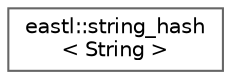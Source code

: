digraph "类继承关系图"
{
 // LATEX_PDF_SIZE
  bgcolor="transparent";
  edge [fontname=Helvetica,fontsize=10,labelfontname=Helvetica,labelfontsize=10];
  node [fontname=Helvetica,fontsize=10,shape=box,height=0.2,width=0.4];
  rankdir="LR";
  Node0 [id="Node000000",label="eastl::string_hash\l\< String \>",height=0.2,width=0.4,color="grey40", fillcolor="white", style="filled",URL="$structeastl_1_1string__hash.html",tooltip=" "];
}
